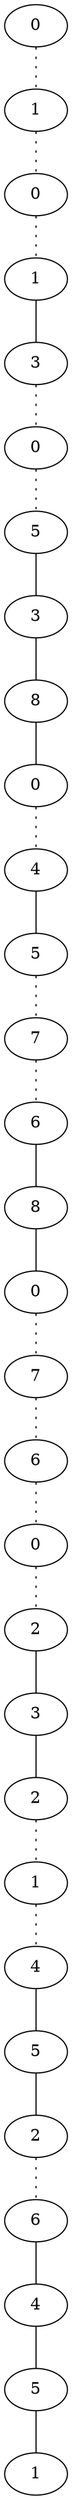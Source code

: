 graph {
a0[label=0];
a1[label=1];
a2[label=0];
a3[label=1];
a4[label=3];
a5[label=0];
a6[label=5];
a7[label=3];
a8[label=8];
a9[label=0];
a10[label=4];
a11[label=5];
a12[label=7];
a13[label=6];
a14[label=8];
a15[label=0];
a16[label=7];
a17[label=6];
a18[label=0];
a19[label=2];
a20[label=3];
a21[label=2];
a22[label=1];
a23[label=4];
a24[label=5];
a25[label=2];
a26[label=6];
a27[label=4];
a28[label=5];
a29[label=1];
a0 -- a1 [style=dotted];
a1 -- a2 [style=dotted];
a2 -- a3 [style=dotted];
a3 -- a4;
a4 -- a5 [style=dotted];
a5 -- a6 [style=dotted];
a6 -- a7;
a7 -- a8;
a8 -- a9;
a9 -- a10 [style=dotted];
a10 -- a11;
a11 -- a12 [style=dotted];
a12 -- a13 [style=dotted];
a13 -- a14;
a14 -- a15;
a15 -- a16 [style=dotted];
a16 -- a17 [style=dotted];
a17 -- a18 [style=dotted];
a18 -- a19 [style=dotted];
a19 -- a20;
a20 -- a21;
a21 -- a22 [style=dotted];
a22 -- a23 [style=dotted];
a23 -- a24;
a24 -- a25;
a25 -- a26 [style=dotted];
a26 -- a27;
a27 -- a28;
a28 -- a29;
}
